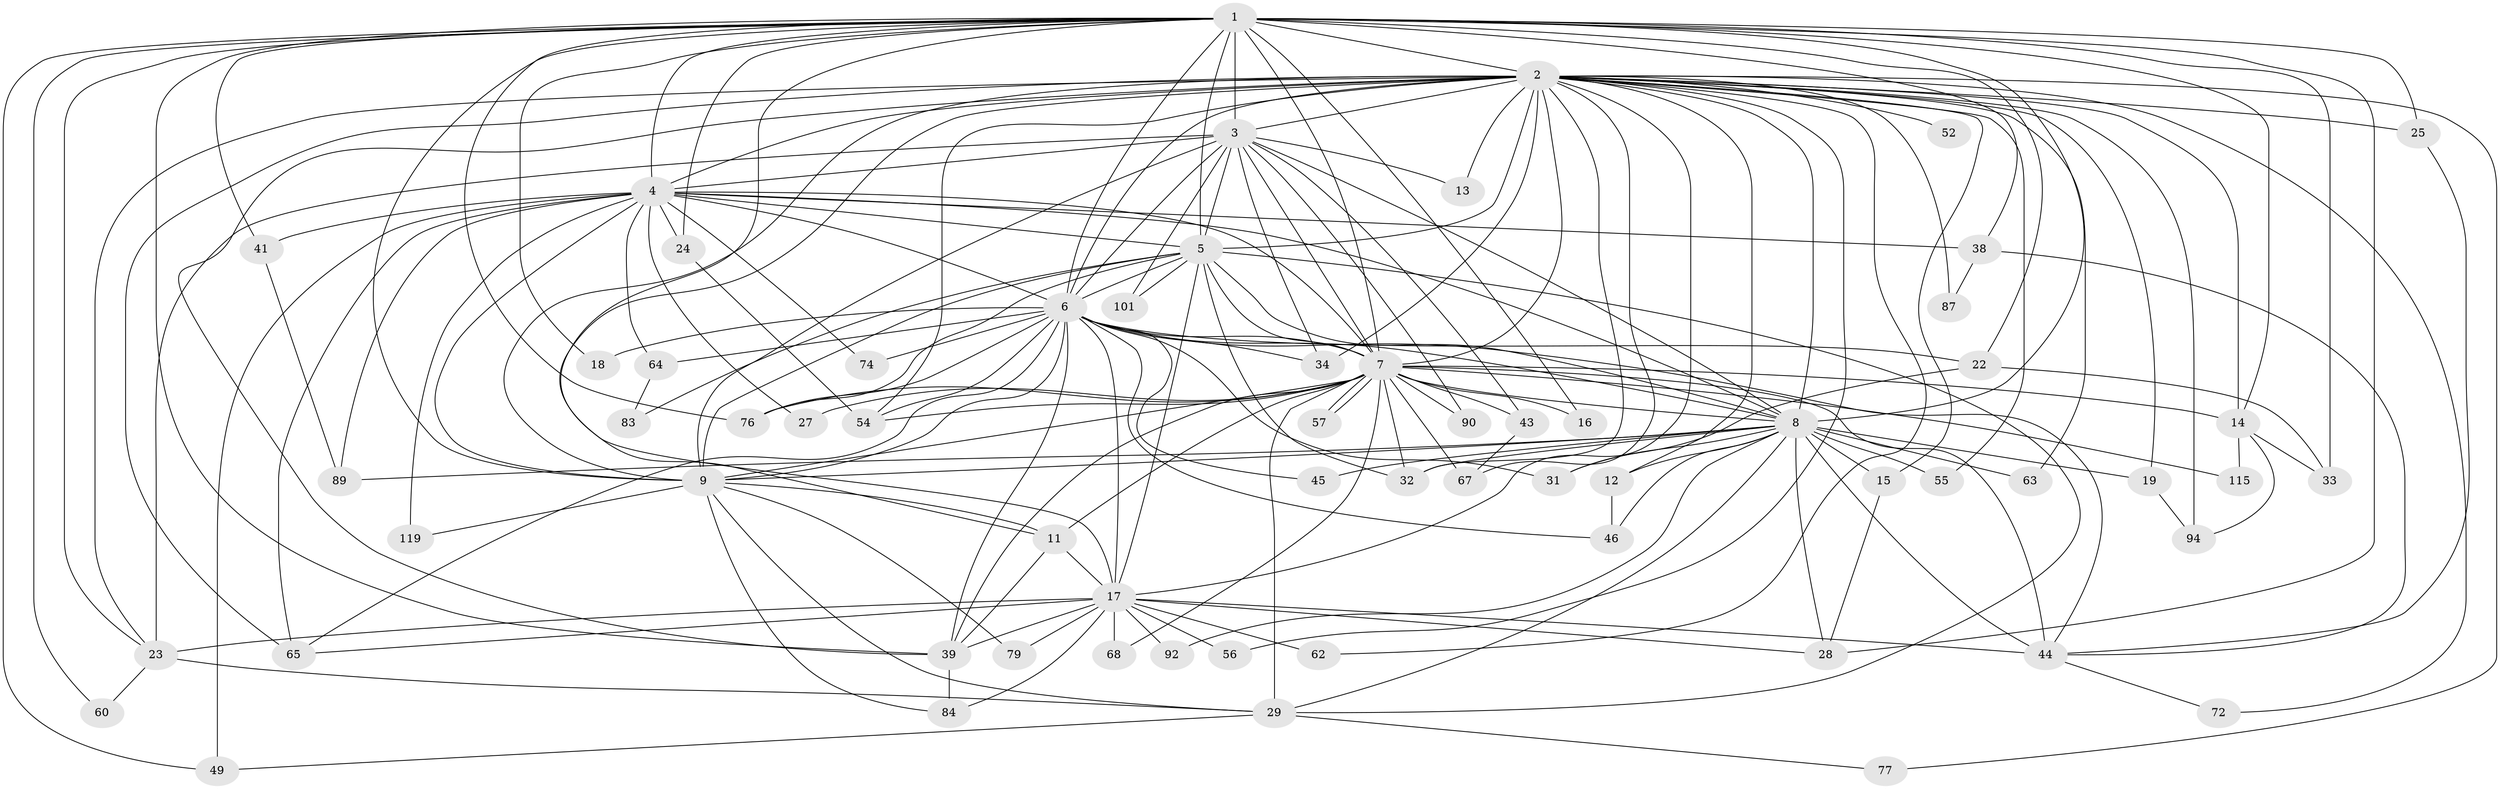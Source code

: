 // original degree distribution, {27: 0.015503875968992248, 17: 0.007751937984496124, 18: 0.007751937984496124, 19: 0.007751937984496124, 16: 0.007751937984496124, 26: 0.007751937984496124, 25: 0.007751937984496124, 15: 0.007751937984496124, 29: 0.007751937984496124, 6: 0.05426356589147287, 4: 0.06976744186046512, 2: 0.4883720930232558, 3: 0.2558139534883721, 11: 0.007751937984496124, 5: 0.03875968992248062, 8: 0.007751937984496124}
// Generated by graph-tools (version 1.1) at 2025/54/03/05/25 16:54:47]
// undirected, 64 vertices, 182 edges
graph export_dot {
graph [start="1"]
  node [color=gray90,style=filled];
  1;
  2 [super="+26+10"];
  3;
  4;
  5;
  6;
  7 [super="+61"];
  8;
  9;
  11;
  12;
  13;
  14;
  15;
  16;
  17 [super="+113+124+47+21+42+81+78"];
  18;
  19;
  22 [super="+75"];
  23 [super="+71+36+51"];
  24;
  25 [super="+82"];
  27;
  28 [super="+102+95"];
  29 [super="+30+88"];
  31 [super="+91"];
  32 [super="+40"];
  33;
  34 [super="+120+104"];
  38 [super="+106"];
  39 [super="+59+48+80+85"];
  41 [super="+100"];
  43 [super="+99"];
  44 [super="+70"];
  45;
  46 [super="+114"];
  49 [super="+53"];
  52;
  54 [super="+58"];
  55;
  56;
  57;
  60;
  62;
  63;
  64;
  65 [super="+117"];
  67;
  68;
  72;
  74;
  76 [super="+103+116"];
  77;
  79;
  83;
  84;
  87;
  89;
  90;
  92;
  94;
  101;
  115;
  119;
  1 -- 2 [weight=3];
  1 -- 3;
  1 -- 4;
  1 -- 5;
  1 -- 6;
  1 -- 7;
  1 -- 8;
  1 -- 9;
  1 -- 14;
  1 -- 16;
  1 -- 18;
  1 -- 22;
  1 -- 23;
  1 -- 24;
  1 -- 25;
  1 -- 28 [weight=2];
  1 -- 33;
  1 -- 38;
  1 -- 41;
  1 -- 60;
  1 -- 76;
  1 -- 49;
  1 -- 17;
  1 -- 39;
  2 -- 3 [weight=3];
  2 -- 4 [weight=2];
  2 -- 5 [weight=3];
  2 -- 6 [weight=3];
  2 -- 7 [weight=2];
  2 -- 8 [weight=3];
  2 -- 9 [weight=3];
  2 -- 19;
  2 -- 34 [weight=3];
  2 -- 52 [weight=2];
  2 -- 54 [weight=2];
  2 -- 55;
  2 -- 17 [weight=2];
  2 -- 12 [weight=2];
  2 -- 63;
  2 -- 39;
  2 -- 65;
  2 -- 67;
  2 -- 72;
  2 -- 11;
  2 -- 13;
  2 -- 14;
  2 -- 15;
  2 -- 77;
  2 -- 23 [weight=2];
  2 -- 87;
  2 -- 25 [weight=2];
  2 -- 94;
  2 -- 32;
  2 -- 56;
  2 -- 62;
  3 -- 4;
  3 -- 5;
  3 -- 6;
  3 -- 7;
  3 -- 8;
  3 -- 9;
  3 -- 13;
  3 -- 23 [weight=3];
  3 -- 43;
  3 -- 90;
  3 -- 101;
  3 -- 34;
  4 -- 5;
  4 -- 6;
  4 -- 7;
  4 -- 8;
  4 -- 9;
  4 -- 24;
  4 -- 27;
  4 -- 38;
  4 -- 41;
  4 -- 49;
  4 -- 64;
  4 -- 65;
  4 -- 74;
  4 -- 89;
  4 -- 119;
  5 -- 6;
  5 -- 7;
  5 -- 8;
  5 -- 9;
  5 -- 17;
  5 -- 32;
  5 -- 83;
  5 -- 101;
  5 -- 76;
  5 -- 29;
  6 -- 7;
  6 -- 8;
  6 -- 9;
  6 -- 18;
  6 -- 22;
  6 -- 31;
  6 -- 34;
  6 -- 39 [weight=3];
  6 -- 45;
  6 -- 54;
  6 -- 64;
  6 -- 74;
  6 -- 46;
  6 -- 76;
  6 -- 17;
  6 -- 44;
  6 -- 65;
  7 -- 8;
  7 -- 9;
  7 -- 11;
  7 -- 16;
  7 -- 27;
  7 -- 29 [weight=2];
  7 -- 39;
  7 -- 43;
  7 -- 57;
  7 -- 57;
  7 -- 67;
  7 -- 68;
  7 -- 76;
  7 -- 90;
  7 -- 115;
  7 -- 44;
  7 -- 54;
  7 -- 32;
  7 -- 14;
  8 -- 9;
  8 -- 12;
  8 -- 15;
  8 -- 19;
  8 -- 29;
  8 -- 31;
  8 -- 32;
  8 -- 44 [weight=2];
  8 -- 45;
  8 -- 46;
  8 -- 55;
  8 -- 63;
  8 -- 89;
  8 -- 92;
  8 -- 28;
  9 -- 11;
  9 -- 79;
  9 -- 84;
  9 -- 119;
  9 -- 29;
  11 -- 17 [weight=2];
  11 -- 39;
  12 -- 46;
  14 -- 33;
  14 -- 94;
  14 -- 115;
  15 -- 28;
  17 -- 92;
  17 -- 65;
  17 -- 68;
  17 -- 79;
  17 -- 84;
  17 -- 56;
  17 -- 62 [weight=2];
  17 -- 23 [weight=3];
  17 -- 44;
  17 -- 39;
  17 -- 28;
  19 -- 94;
  22 -- 33;
  22 -- 31;
  23 -- 29;
  23 -- 60;
  24 -- 54;
  25 -- 44;
  29 -- 49;
  29 -- 77;
  38 -- 87;
  38 -- 44;
  39 -- 84;
  41 -- 89;
  43 -- 67;
  44 -- 72;
  64 -- 83;
}
